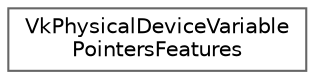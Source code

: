digraph "类继承关系图"
{
 // LATEX_PDF_SIZE
  bgcolor="transparent";
  edge [fontname=Helvetica,fontsize=10,labelfontname=Helvetica,labelfontsize=10];
  node [fontname=Helvetica,fontsize=10,shape=box,height=0.2,width=0.4];
  rankdir="LR";
  Node0 [id="Node000000",label="VkPhysicalDeviceVariable\lPointersFeatures",height=0.2,width=0.4,color="grey40", fillcolor="white", style="filled",URL="$struct_vk_physical_device_variable_pointers_features.html",tooltip=" "];
}
